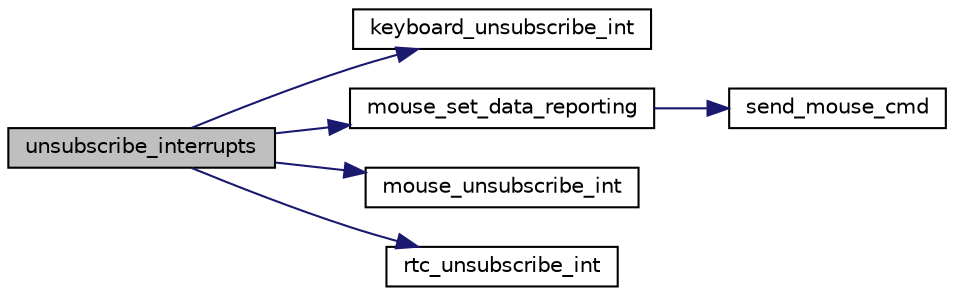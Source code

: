 digraph "unsubscribe_interrupts"
{
 // LATEX_PDF_SIZE
  edge [fontname="Helvetica",fontsize="10",labelfontname="Helvetica",labelfontsize="10"];
  node [fontname="Helvetica",fontsize="10",shape=record];
  rankdir="LR";
  Node1 [label="unsubscribe_interrupts",height=0.2,width=0.4,color="black", fillcolor="grey75", style="filled", fontcolor="black",tooltip="Unsubscribe interrupts: keyboard, mouse, timer."];
  Node1 -> Node2 [color="midnightblue",fontsize="10",style="solid",fontname="Helvetica"];
  Node2 [label="keyboard_unsubscribe_int",height=0.2,width=0.4,color="black", fillcolor="white", style="filled",URL="$group__kbc.html#ga32cc4de66854f8a7bd909e7aa8b901ed",tooltip="Unsubscribe keyboard interrupts."];
  Node1 -> Node3 [color="midnightblue",fontsize="10",style="solid",fontname="Helvetica"];
  Node3 [label="mouse_set_data_reporting",height=0.2,width=0.4,color="black", fillcolor="white", style="filled",URL="$group__kbc.html#ga4d9635de3822207c02c436094dcc8faa",tooltip="Enable and disable mouse data reporting."];
  Node3 -> Node4 [color="midnightblue",fontsize="10",style="solid",fontname="Helvetica"];
  Node4 [label="send_mouse_cmd",height=0.2,width=0.4,color="black", fillcolor="white", style="filled",URL="$group__kbc.html#ga82f99b946c248938565834b226f08b1b",tooltip="Send a command to the mouse."];
  Node1 -> Node5 [color="midnightblue",fontsize="10",style="solid",fontname="Helvetica"];
  Node5 [label="mouse_unsubscribe_int",height=0.2,width=0.4,color="black", fillcolor="white", style="filled",URL="$group__kbc.html#ga3ecf823d80520009ae5e0d76ae40a3c3",tooltip="Unsubscribe mouse interrupts."];
  Node1 -> Node6 [color="midnightblue",fontsize="10",style="solid",fontname="Helvetica"];
  Node6 [label="rtc_unsubscribe_int",height=0.2,width=0.4,color="black", fillcolor="white", style="filled",URL="$group__driver.html#ga5b1cba4be2c15183b9f2c089fe6e946a",tooltip="Unsubscribe RTC interrupts."];
}

